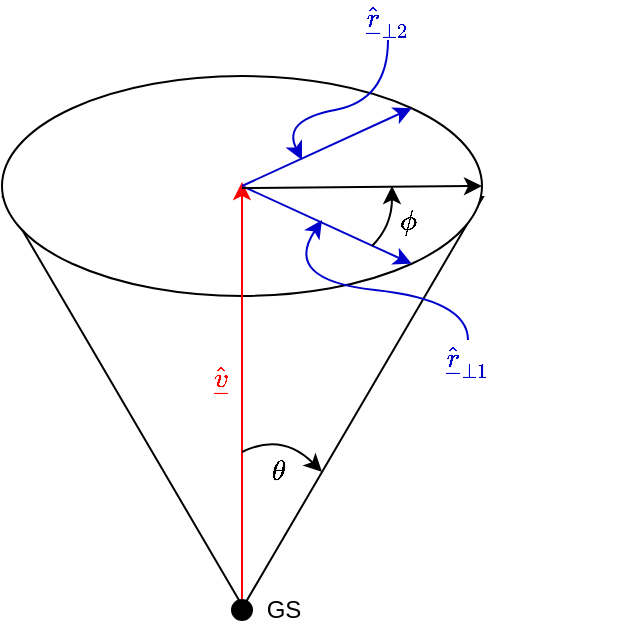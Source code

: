 <mxfile version="10.7.7" type="device"><diagram id="NCUqNorhECkjM-v5WFCK" name="Page-1"><mxGraphModel dx="431" dy="255" grid="1" gridSize="10" guides="1" tooltips="1" connect="1" arrows="1" fold="1" page="1" pageScale="1" pageWidth="850" pageHeight="1100" math="1" shadow="0"><root><mxCell id="0"/><mxCell id="1" parent="0"/><mxCell id="7tjuhMTuqFynwwtmGsKI-6" value="" style="triangle;whiteSpace=wrap;html=1;rotation=90;" vertex="1" parent="1"><mxGeometry x="578" y="181" width="205" height="240" as="geometry"/></mxCell><mxCell id="7tjuhMTuqFynwwtmGsKI-7" value="" style="ellipse;whiteSpace=wrap;html=1;" vertex="1" parent="1"><mxGeometry x="560" y="138" width="240" height="110" as="geometry"/></mxCell><mxCell id="7tjuhMTuqFynwwtmGsKI-8" value="" style="endArrow=classic;html=1;entryX=1;entryY=1;entryDx=0;entryDy=0;strokeColor=#0000CC;" edge="1" parent="1" target="7tjuhMTuqFynwwtmGsKI-7"><mxGeometry width="50" height="50" relative="1" as="geometry"><mxPoint x="680" y="193" as="sourcePoint"/><mxPoint x="800" y="192.5" as="targetPoint"/></mxGeometry></mxCell><mxCell id="7tjuhMTuqFynwwtmGsKI-9" value="" style="endArrow=classic;html=1;strokeColor=#FF0000;" edge="1" parent="1"><mxGeometry width="50" height="50" relative="1" as="geometry"><mxPoint x="680" y="401" as="sourcePoint"/><mxPoint x="680" y="191" as="targetPoint"/></mxGeometry></mxCell><mxCell id="7tjuhMTuqFynwwtmGsKI-10" value="" style="endArrow=classic;html=1;entryX=1;entryY=0;entryDx=0;entryDy=0;strokeColor=#0000CC;" edge="1" parent="1" target="7tjuhMTuqFynwwtmGsKI-7"><mxGeometry width="50" height="50" relative="1" as="geometry"><mxPoint x="680" y="193" as="sourcePoint"/><mxPoint x="775" y="242" as="targetPoint"/></mxGeometry></mxCell><mxCell id="7tjuhMTuqFynwwtmGsKI-11" value="" style="endArrow=classic;html=1;entryX=1;entryY=0.5;entryDx=0;entryDy=0;strokeColor=#000000;" edge="1" parent="1" target="7tjuhMTuqFynwwtmGsKI-7"><mxGeometry width="50" height="50" relative="1" as="geometry"><mxPoint x="680" y="194" as="sourcePoint"/><mxPoint x="775" y="236" as="targetPoint"/></mxGeometry></mxCell><mxCell id="7tjuhMTuqFynwwtmGsKI-12" value="" style="curved=1;endArrow=classic;html=1;strokeColor=#000000;" edge="1" parent="1"><mxGeometry width="50" height="50" relative="1" as="geometry"><mxPoint x="745" y="223" as="sourcePoint"/><mxPoint x="755" y="193" as="targetPoint"/><Array as="points"><mxPoint x="755" y="213"/></Array></mxGeometry></mxCell><mxCell id="7tjuhMTuqFynwwtmGsKI-13" value="$$\phi$$&lt;br&gt;" style="text;html=1;strokeColor=none;fillColor=none;align=center;verticalAlign=middle;whiteSpace=wrap;rounded=0;" vertex="1" parent="1"><mxGeometry x="733" y="208" width="60" height="20" as="geometry"/></mxCell><mxCell id="7tjuhMTuqFynwwtmGsKI-14" value="$$\hat{\underline{r}}_{\bot1}$$" style="text;html=1;strokeColor=none;fillColor=none;align=center;verticalAlign=middle;whiteSpace=wrap;rounded=0;fontColor=#0000CC;" vertex="1" parent="1"><mxGeometry x="773" y="270" width="40" height="20" as="geometry"/></mxCell><mxCell id="7tjuhMTuqFynwwtmGsKI-15" value="$$\hat{\underline{r}}_{\bot2}$$" style="text;html=1;strokeColor=none;fillColor=none;align=center;verticalAlign=middle;whiteSpace=wrap;rounded=0;fontColor=#0000CC;" vertex="1" parent="1"><mxGeometry x="733" y="100" width="40" height="20" as="geometry"/></mxCell><mxCell id="7tjuhMTuqFynwwtmGsKI-16" value="" style="curved=1;endArrow=classic;html=1;strokeColor=#0000CC;exitX=0.5;exitY=1;exitDx=0;exitDy=0;" edge="1" parent="1" source="7tjuhMTuqFynwwtmGsKI-15"><mxGeometry width="50" height="50" relative="1" as="geometry"><mxPoint x="640" y="160" as="sourcePoint"/><mxPoint x="710" y="180" as="targetPoint"/><Array as="points"><mxPoint x="753" y="150"/><mxPoint x="700" y="160"/></Array></mxGeometry></mxCell><mxCell id="7tjuhMTuqFynwwtmGsKI-17" value="" style="curved=1;endArrow=classic;html=1;strokeColor=#0000CC;exitX=0.5;exitY=0;exitDx=0;exitDy=0;" edge="1" parent="1" source="7tjuhMTuqFynwwtmGsKI-14"><mxGeometry width="50" height="50" relative="1" as="geometry"><mxPoint x="743" y="350" as="sourcePoint"/><mxPoint x="720" y="210" as="targetPoint"/><Array as="points"><mxPoint x="793" y="250"/><mxPoint x="700" y="240"/></Array></mxGeometry></mxCell><mxCell id="7tjuhMTuqFynwwtmGsKI-18" value="$$\hat{\underline{v}}$$" style="text;html=1;strokeColor=none;fillColor=none;align=center;verticalAlign=middle;whiteSpace=wrap;rounded=0;fontColor=#FF0000;" vertex="1" parent="1"><mxGeometry x="650" y="280" width="40" height="20" as="geometry"/></mxCell><mxCell id="7tjuhMTuqFynwwtmGsKI-19" value="$$\theta$$" style="text;html=1;strokeColor=none;fillColor=none;align=center;verticalAlign=middle;whiteSpace=wrap;rounded=0;fontColor=#000000;" vertex="1" parent="1"><mxGeometry x="678" y="326" width="40" height="20" as="geometry"/></mxCell><mxCell id="7tjuhMTuqFynwwtmGsKI-20" value="" style="curved=1;endArrow=classic;html=1;strokeColor=#000000;fontColor=#000000;" edge="1" parent="1"><mxGeometry width="50" height="50" relative="1" as="geometry"><mxPoint x="680" y="326" as="sourcePoint"/><mxPoint x="720" y="336" as="targetPoint"/><Array as="points"><mxPoint x="700" y="316"/></Array></mxGeometry></mxCell><mxCell id="7tjuhMTuqFynwwtmGsKI-21" value="" style="ellipse;whiteSpace=wrap;html=1;aspect=fixed;fontColor=#000000;fillColor=#000000;" vertex="1" parent="1"><mxGeometry x="675" y="400" width="10" height="10" as="geometry"/></mxCell><mxCell id="7tjuhMTuqFynwwtmGsKI-22" value="GS" style="text;html=1;strokeColor=none;fillColor=none;align=center;verticalAlign=middle;whiteSpace=wrap;rounded=0;fontColor=#000000;" vertex="1" parent="1"><mxGeometry x="680.5" y="395" width="40" height="20" as="geometry"/></mxCell></root></mxGraphModel></diagram></mxfile>